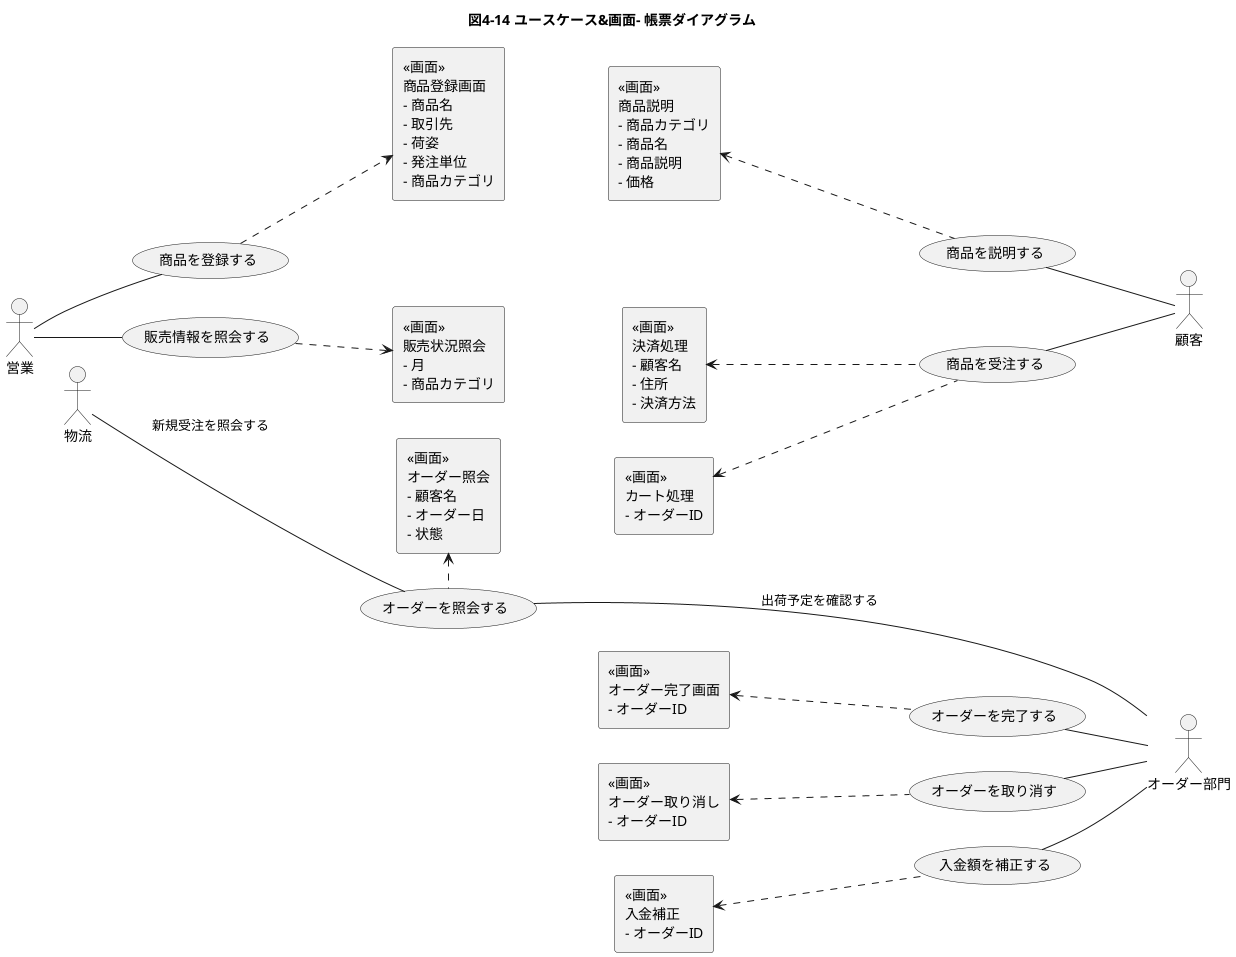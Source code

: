 @startuml
left to right direction
title 図4-14 ユースケース&画面- 帳票ダイアグラム
actor 物流 as A1
actor 営業 as A2
actor オーダー部門 as A3
actor 顧客 as A4
usecase オーダーを照会する as U1
usecase 入金額を補正する as U2
usecase オーダーを取り消す as U3
usecase オーダーを完了する as U4
usecase 商品を受注する as U5
usecase 商品を説明する as U6
usecase 商品を登録する as U7
usecase 販売情報を照会する as U8
rectangle "<<画面>>\nオーダー照会\n- 顧客名\n- オーダー日\n- 状態" as R1
rectangle "<<画面>>\n入金補正\n- オーダーID" as R2
rectangle "<<画面>>\nオーダー取り消し\n- オーダーID" as R3
rectangle "<<画面>>\nオーダー完了画面\n- オーダーID" as R4
rectangle "<<画面>>\nカート処理\n- オーダーID" as R5
rectangle "<<画面>>\n決済処理\n- 顧客名\n- 住所\n- 決済方法" as R6
rectangle "<<画面>>\n商品説明\n- 商品カテゴリ\n- 商品名\n- 商品説明\n- 価格" as R7
rectangle "<<画面>>\n商品登録画面\n- 商品名\n- 取引先\n- 荷姿\n- 発注単位\n- 商品カテゴリ" as R8
rectangle "<<画面>>\n販売状況照会\n- 月\n- 商品カテゴリ" as R9
R2 <.. U2
U2 -- A3
R3 <.. U3
U3 -- A3
R1 <.right. U1
A1 -- U1: 新規受注を照会する
U1 -- A3: 出荷予定を確認する
R4 <.. U4
U4 -- A3
U4 -[hidden]right- U3
U3 -[hidden]right- U2
A2 -- U8
A2 -[hidden]right- A1
U8 .down.> R9
A2 -- U7
U7 -[hidden]right- U8
U7 .down.> R8
R8 -[hidden]right- R9
R8 -[hidden]- R7
R7 -[hidden]right- R5
R9 -[hidden]- R5
R9 -[hidden]right- R1
U7 -[hidden]- U6
R7 <.. U6
R5 <.. U5
R5 -[hidden]right- R6
R6 -[hidden]right- R4
R6 <.. U5
U6 -- A4
U5 -- A4
@enduml